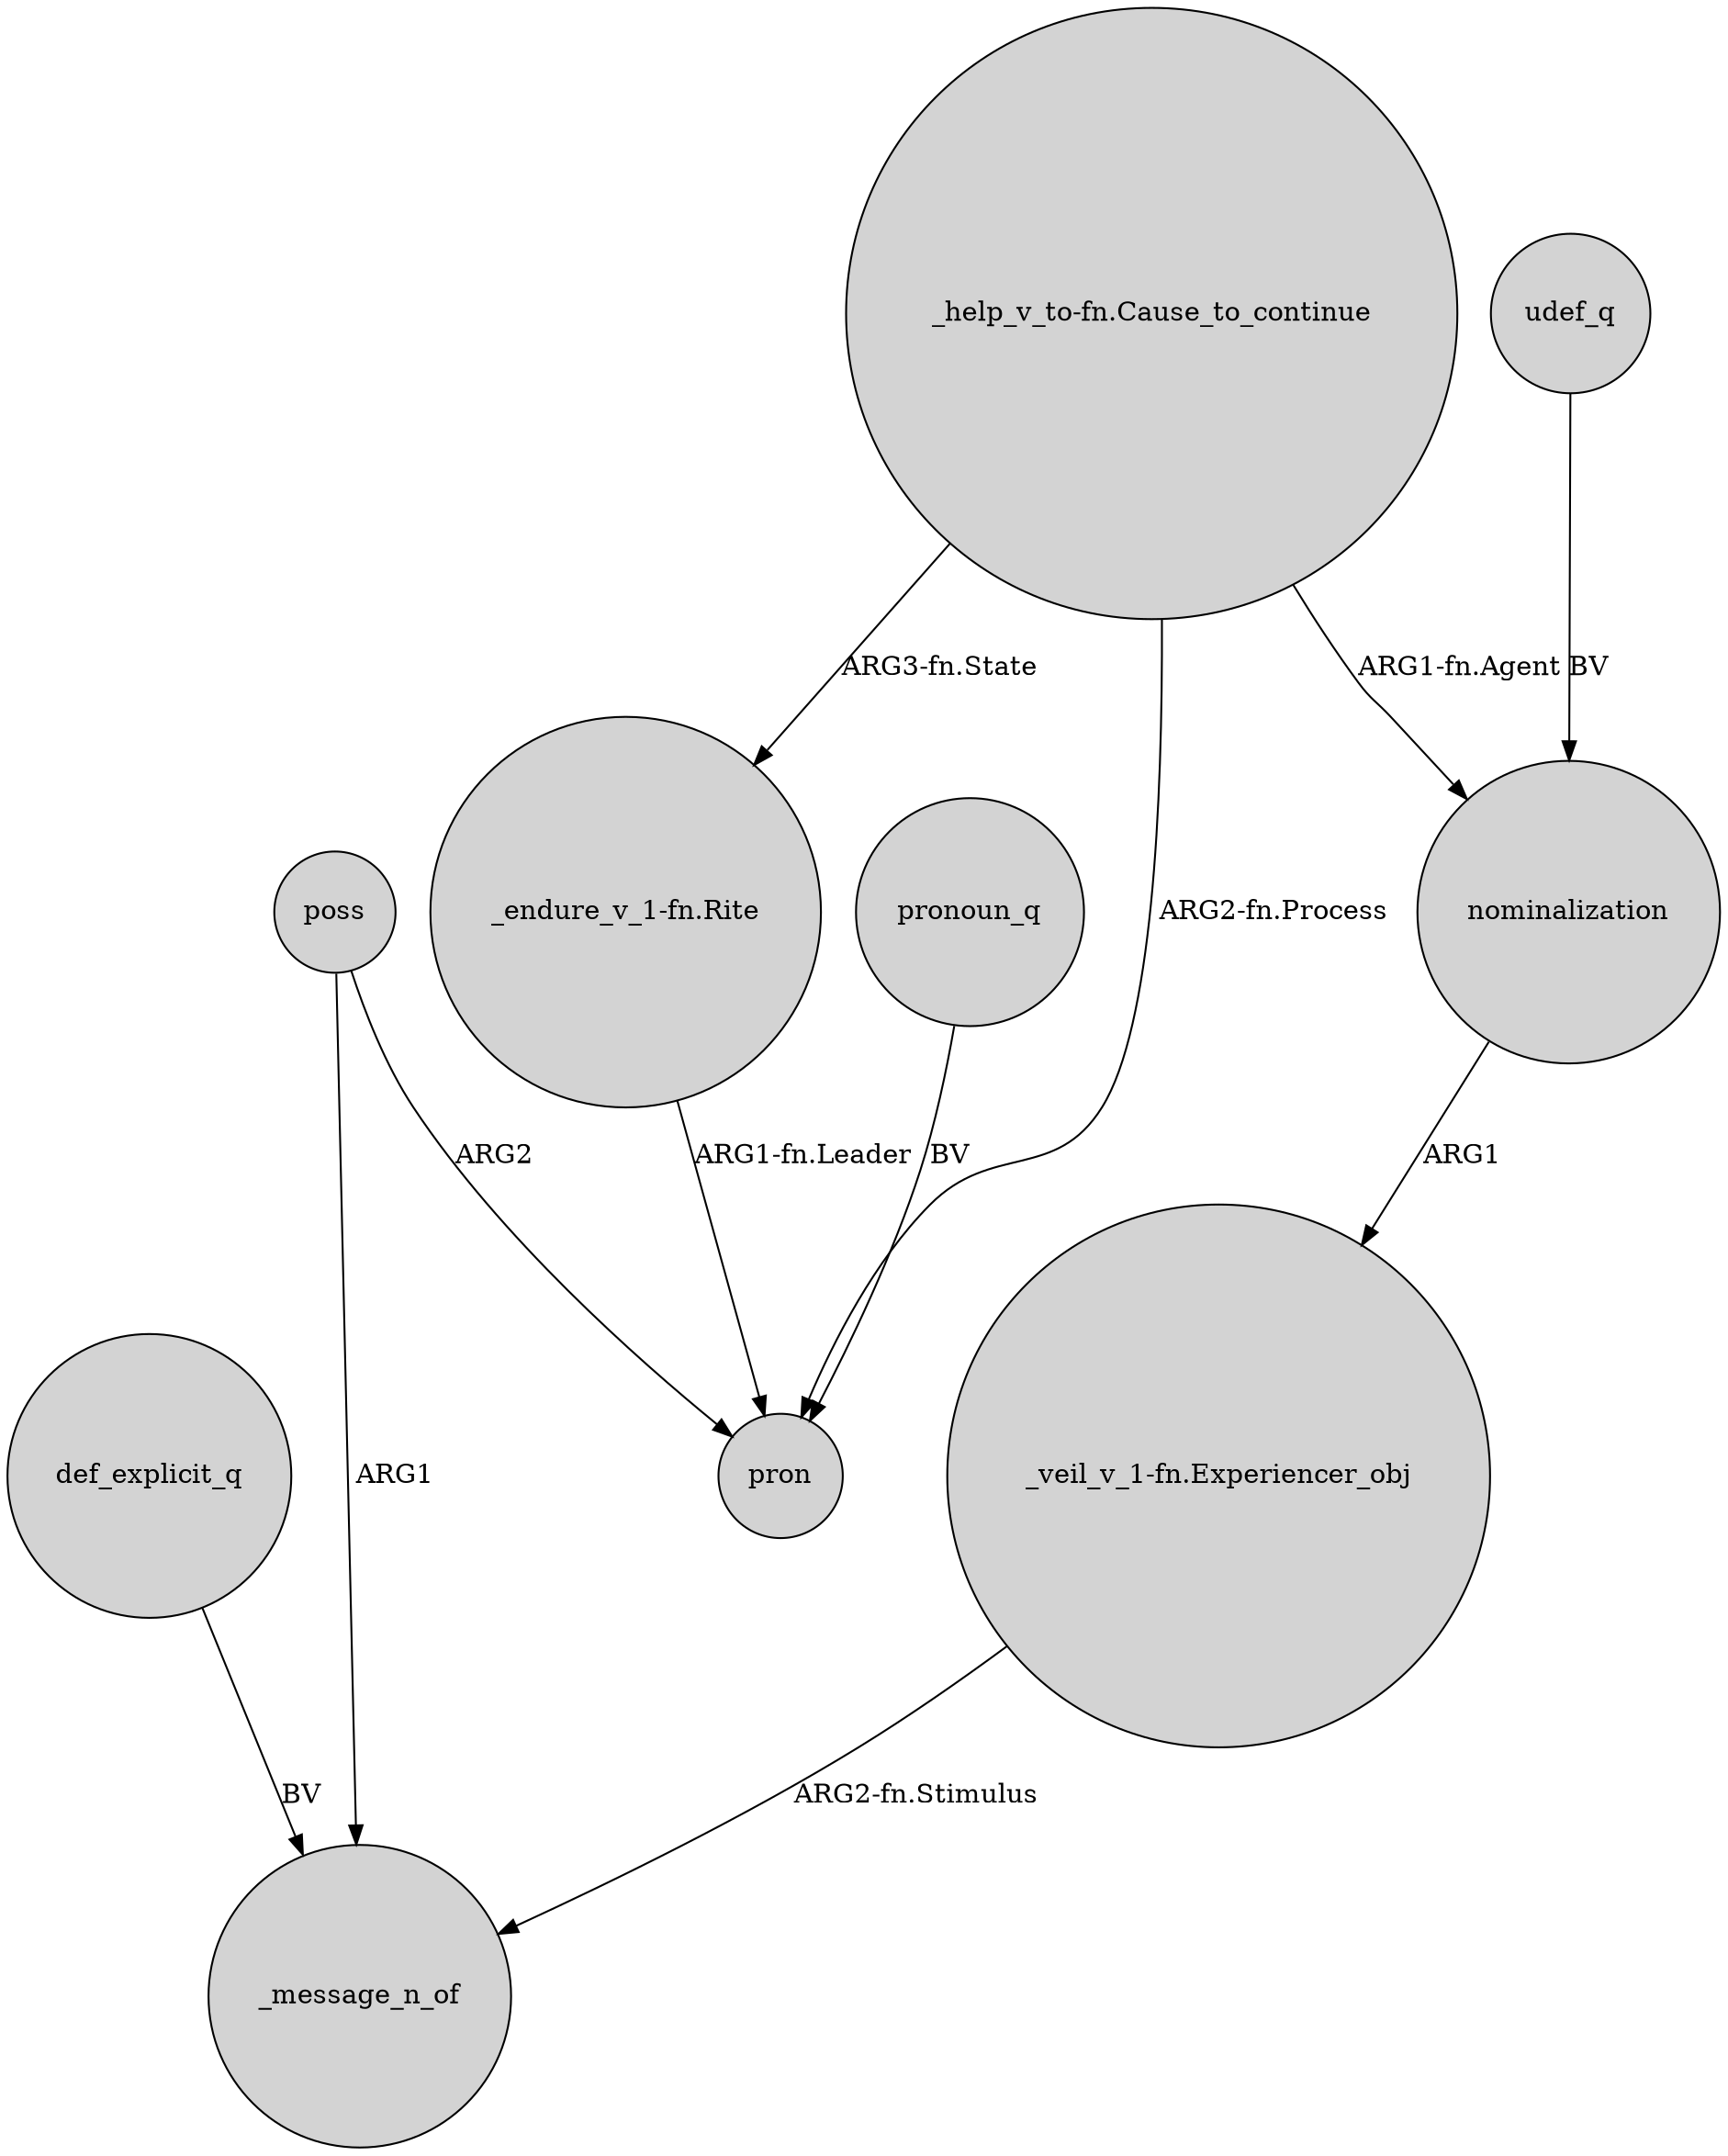 digraph {
	node [shape=circle style=filled]
	def_explicit_q -> _message_n_of [label=BV]
	"_help_v_to-fn.Cause_to_continue" -> "_endure_v_1-fn.Rite" [label="ARG3-fn.State"]
	"_endure_v_1-fn.Rite" -> pron [label="ARG1-fn.Leader"]
	poss -> _message_n_of [label=ARG1]
	nominalization -> "_veil_v_1-fn.Experiencer_obj" [label=ARG1]
	"_help_v_to-fn.Cause_to_continue" -> pron [label="ARG2-fn.Process"]
	"_veil_v_1-fn.Experiencer_obj" -> _message_n_of [label="ARG2-fn.Stimulus"]
	"_help_v_to-fn.Cause_to_continue" -> nominalization [label="ARG1-fn.Agent"]
	pronoun_q -> pron [label=BV]
	poss -> pron [label=ARG2]
	udef_q -> nominalization [label=BV]
}
